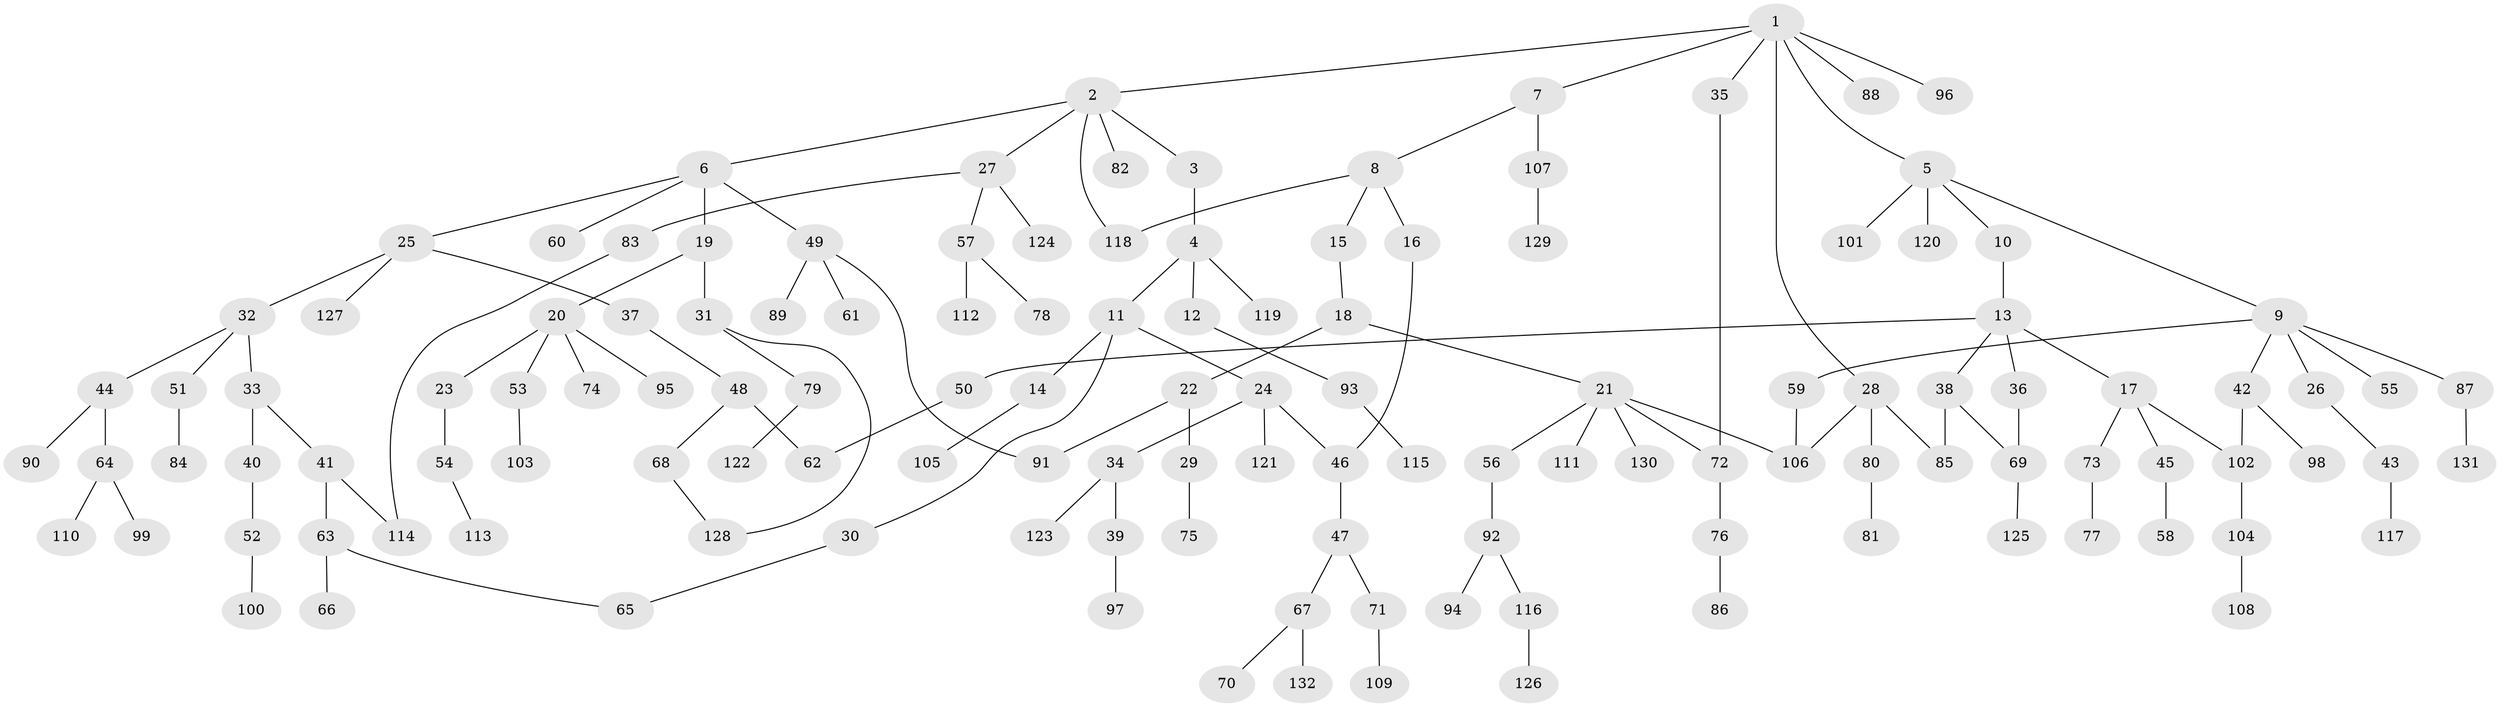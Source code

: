 // Generated by graph-tools (version 1.1) at 2025/10/02/27/25 16:10:55]
// undirected, 132 vertices, 144 edges
graph export_dot {
graph [start="1"]
  node [color=gray90,style=filled];
  1;
  2;
  3;
  4;
  5;
  6;
  7;
  8;
  9;
  10;
  11;
  12;
  13;
  14;
  15;
  16;
  17;
  18;
  19;
  20;
  21;
  22;
  23;
  24;
  25;
  26;
  27;
  28;
  29;
  30;
  31;
  32;
  33;
  34;
  35;
  36;
  37;
  38;
  39;
  40;
  41;
  42;
  43;
  44;
  45;
  46;
  47;
  48;
  49;
  50;
  51;
  52;
  53;
  54;
  55;
  56;
  57;
  58;
  59;
  60;
  61;
  62;
  63;
  64;
  65;
  66;
  67;
  68;
  69;
  70;
  71;
  72;
  73;
  74;
  75;
  76;
  77;
  78;
  79;
  80;
  81;
  82;
  83;
  84;
  85;
  86;
  87;
  88;
  89;
  90;
  91;
  92;
  93;
  94;
  95;
  96;
  97;
  98;
  99;
  100;
  101;
  102;
  103;
  104;
  105;
  106;
  107;
  108;
  109;
  110;
  111;
  112;
  113;
  114;
  115;
  116;
  117;
  118;
  119;
  120;
  121;
  122;
  123;
  124;
  125;
  126;
  127;
  128;
  129;
  130;
  131;
  132;
  1 -- 2;
  1 -- 5;
  1 -- 7;
  1 -- 28;
  1 -- 35;
  1 -- 88;
  1 -- 96;
  2 -- 3;
  2 -- 6;
  2 -- 27;
  2 -- 82;
  2 -- 118;
  3 -- 4;
  4 -- 11;
  4 -- 12;
  4 -- 119;
  5 -- 9;
  5 -- 10;
  5 -- 101;
  5 -- 120;
  6 -- 19;
  6 -- 25;
  6 -- 49;
  6 -- 60;
  7 -- 8;
  7 -- 107;
  8 -- 15;
  8 -- 16;
  8 -- 118;
  9 -- 26;
  9 -- 42;
  9 -- 55;
  9 -- 59;
  9 -- 87;
  10 -- 13;
  11 -- 14;
  11 -- 24;
  11 -- 30;
  12 -- 93;
  13 -- 17;
  13 -- 36;
  13 -- 38;
  13 -- 50;
  14 -- 105;
  15 -- 18;
  16 -- 46;
  17 -- 45;
  17 -- 73;
  17 -- 102;
  18 -- 21;
  18 -- 22;
  19 -- 20;
  19 -- 31;
  20 -- 23;
  20 -- 53;
  20 -- 74;
  20 -- 95;
  21 -- 56;
  21 -- 72;
  21 -- 111;
  21 -- 130;
  21 -- 106;
  22 -- 29;
  22 -- 91;
  23 -- 54;
  24 -- 34;
  24 -- 46;
  24 -- 121;
  25 -- 32;
  25 -- 37;
  25 -- 127;
  26 -- 43;
  27 -- 57;
  27 -- 83;
  27 -- 124;
  28 -- 80;
  28 -- 85;
  28 -- 106;
  29 -- 75;
  30 -- 65;
  31 -- 79;
  31 -- 128;
  32 -- 33;
  32 -- 44;
  32 -- 51;
  33 -- 40;
  33 -- 41;
  34 -- 39;
  34 -- 123;
  35 -- 72;
  36 -- 69;
  37 -- 48;
  38 -- 69;
  38 -- 85;
  39 -- 97;
  40 -- 52;
  41 -- 63;
  41 -- 114;
  42 -- 98;
  42 -- 102;
  43 -- 117;
  44 -- 64;
  44 -- 90;
  45 -- 58;
  46 -- 47;
  47 -- 67;
  47 -- 71;
  48 -- 62;
  48 -- 68;
  49 -- 61;
  49 -- 89;
  49 -- 91;
  50 -- 62;
  51 -- 84;
  52 -- 100;
  53 -- 103;
  54 -- 113;
  56 -- 92;
  57 -- 78;
  57 -- 112;
  59 -- 106;
  63 -- 65;
  63 -- 66;
  64 -- 99;
  64 -- 110;
  67 -- 70;
  67 -- 132;
  68 -- 128;
  69 -- 125;
  71 -- 109;
  72 -- 76;
  73 -- 77;
  76 -- 86;
  79 -- 122;
  80 -- 81;
  83 -- 114;
  87 -- 131;
  92 -- 94;
  92 -- 116;
  93 -- 115;
  102 -- 104;
  104 -- 108;
  107 -- 129;
  116 -- 126;
}
